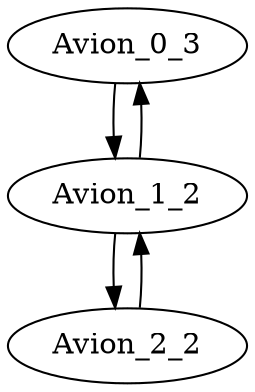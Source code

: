 digraph {Avion_0_3->Avion_1_2
Avion_1_2->Avion_0_3
Avion_1_2->Avion_2_2
Avion_2_2->Avion_1_2
Avion_2_2}